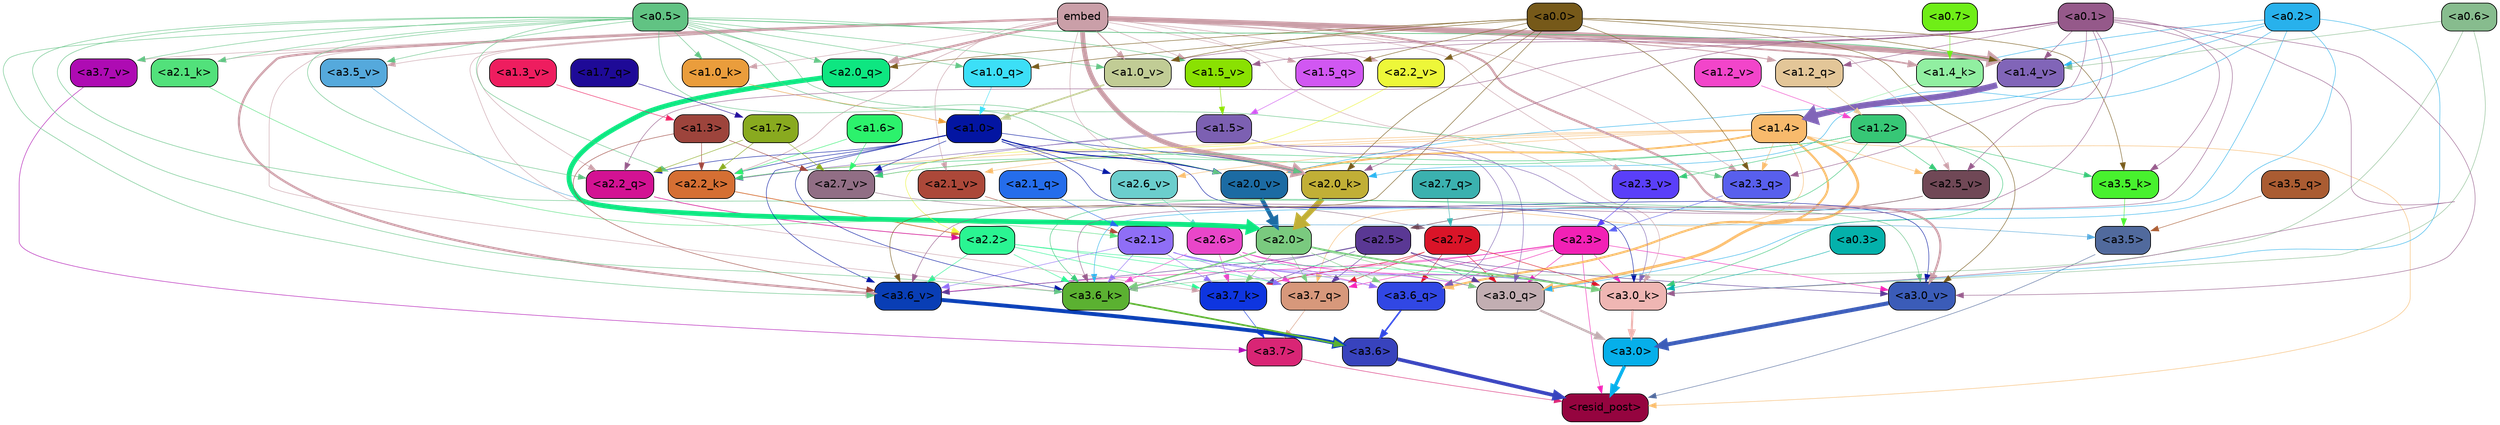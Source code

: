 strict digraph "" {
	graph [bgcolor=transparent,
		layout=dot,
		overlap=false,
		splines=true
	];
	"<a3.7>"	[color=black,
		fillcolor="#d92575",
		fontname=Helvetica,
		shape=box,
		style="filled, rounded"];
	"<resid_post>"	[color=black,
		fillcolor="#95043f",
		fontname=Helvetica,
		shape=box,
		style="filled, rounded"];
	"<a3.7>" -> "<resid_post>"	[color="#d92575",
		penwidth=0.6];
	"<a3.6>"	[color=black,
		fillcolor="#3843bd",
		fontname=Helvetica,
		shape=box,
		style="filled, rounded"];
	"<a3.6>" -> "<resid_post>"	[color="#3843bd",
		penwidth=4.646730065345764];
	"<a3.5>"	[color=black,
		fillcolor="#516a9d",
		fontname=Helvetica,
		shape=box,
		style="filled, rounded"];
	"<a3.5>" -> "<resid_post>"	[color="#516a9d",
		penwidth=0.6];
	"<a3.0>"	[color=black,
		fillcolor="#06afea",
		fontname=Helvetica,
		shape=box,
		style="filled, rounded"];
	"<a3.0>" -> "<resid_post>"	[color="#06afea",
		penwidth=4.323132634162903];
	"<a2.3>"	[color=black,
		fillcolor="#f221b5",
		fontname=Helvetica,
		shape=box,
		style="filled, rounded"];
	"<a2.3>" -> "<resid_post>"	[color="#f221b5",
		penwidth=0.6];
	"<a3.7_q>"	[color=black,
		fillcolor="#d7987b",
		fontname=Helvetica,
		shape=box,
		style="filled, rounded"];
	"<a2.3>" -> "<a3.7_q>"	[color="#f221b5",
		penwidth=0.6];
	"<a3.6_q>"	[color=black,
		fillcolor="#3147e4",
		fontname=Helvetica,
		shape=box,
		style="filled, rounded"];
	"<a2.3>" -> "<a3.6_q>"	[color="#f221b5",
		penwidth=0.6];
	"<a3.0_q>"	[color=black,
		fillcolor="#c2aeb2",
		fontname=Helvetica,
		shape=box,
		style="filled, rounded"];
	"<a2.3>" -> "<a3.0_q>"	[color="#f221b5",
		penwidth=0.6];
	"<a3.7_k>"	[color=black,
		fillcolor="#0e35e0",
		fontname=Helvetica,
		shape=box,
		style="filled, rounded"];
	"<a2.3>" -> "<a3.7_k>"	[color="#f221b5",
		penwidth=0.6];
	"<a3.0_k>"	[color=black,
		fillcolor="#efb6b3",
		fontname=Helvetica,
		shape=box,
		style="filled, rounded"];
	"<a2.3>" -> "<a3.0_k>"	[color="#f221b5",
		penwidth=0.6];
	"<a3.6_v>"	[color=black,
		fillcolor="#093eb5",
		fontname=Helvetica,
		shape=box,
		style="filled, rounded"];
	"<a2.3>" -> "<a3.6_v>"	[color="#f221b5",
		penwidth=0.6];
	"<a3.0_v>"	[color=black,
		fillcolor="#3b5cb8",
		fontname=Helvetica,
		shape=box,
		style="filled, rounded"];
	"<a2.3>" -> "<a3.0_v>"	[color="#f221b5",
		penwidth=0.6];
	"<a1.4>"	[color=black,
		fillcolor="#f8ba6c",
		fontname=Helvetica,
		shape=box,
		style="filled, rounded"];
	"<a1.4>" -> "<resid_post>"	[color="#f8ba6c",
		penwidth=0.6];
	"<a1.4>" -> "<a3.7_q>"	[color="#f8ba6c",
		penwidth=0.6];
	"<a1.4>" -> "<a3.6_q>"	[color="#f8ba6c",
		penwidth=2.700703263282776];
	"<a1.4>" -> "<a3.0_q>"	[color="#f8ba6c",
		penwidth=3.34255850315094];
	"<a2.3_q>"	[color=black,
		fillcolor="#585fed",
		fontname=Helvetica,
		shape=box,
		style="filled, rounded"];
	"<a1.4>" -> "<a2.3_q>"	[color="#f8ba6c",
		penwidth=0.6];
	"<a2.2_k>"	[color=black,
		fillcolor="#d56f33",
		fontname=Helvetica,
		shape=box,
		style="filled, rounded"];
	"<a1.4>" -> "<a2.2_k>"	[color="#f8ba6c",
		penwidth=0.6];
	"<a2.7_v>"	[color=black,
		fillcolor="#916e85",
		fontname=Helvetica,
		shape=box,
		style="filled, rounded"];
	"<a1.4>" -> "<a2.7_v>"	[color="#f8ba6c",
		penwidth=0.6];
	"<a2.6_v>"	[color=black,
		fillcolor="#6bcecd",
		fontname=Helvetica,
		shape=box,
		style="filled, rounded"];
	"<a1.4>" -> "<a2.6_v>"	[color="#f8ba6c",
		penwidth=0.6];
	"<a2.5_v>"	[color=black,
		fillcolor="#704856",
		fontname=Helvetica,
		shape=box,
		style="filled, rounded"];
	"<a1.4>" -> "<a2.5_v>"	[color="#f8ba6c",
		penwidth=0.6];
	"<a2.1_v>"	[color=black,
		fillcolor="#ac4839",
		fontname=Helvetica,
		shape=box,
		style="filled, rounded"];
	"<a1.4>" -> "<a2.1_v>"	[color="#f8ba6c",
		penwidth=0.6];
	"<a2.0_v>"	[color=black,
		fillcolor="#1c6ba3",
		fontname=Helvetica,
		shape=box,
		style="filled, rounded"];
	"<a1.4>" -> "<a2.0_v>"	[color="#f8ba6c",
		penwidth=2.387977123260498];
	"<a3.7_q>" -> "<a3.7>"	[color="#d7987b",
		penwidth=0.6];
	"<a3.6_q>" -> "<a3.6>"	[color="#3147e4",
		penwidth=2.03758105635643];
	"<a3.5_q>"	[color=black,
		fillcolor="#aa5c32",
		fontname=Helvetica,
		shape=box,
		style="filled, rounded"];
	"<a3.5_q>" -> "<a3.5>"	[color="#aa5c32",
		penwidth=0.6];
	"<a3.0_q>" -> "<a3.0>"	[color="#c2aeb2",
		penwidth=2.8638100624084473];
	"<a3.7_k>" -> "<a3.7>"	[color="#0e35e0",
		penwidth=0.6];
	"<a3.6_k>"	[color=black,
		fillcolor="#5bb131",
		fontname=Helvetica,
		shape=box,
		style="filled, rounded"];
	"<a3.6_k>" -> "<a3.6>"	[color="#5bb131",
		penwidth=2.174198240041733];
	"<a3.5_k>"	[color=black,
		fillcolor="#48f12e",
		fontname=Helvetica,
		shape=box,
		style="filled, rounded"];
	"<a3.5_k>" -> "<a3.5>"	[color="#48f12e",
		penwidth=0.6];
	"<a3.0_k>" -> "<a3.0>"	[color="#efb6b3",
		penwidth=2.6274144649505615];
	"<a3.7_v>"	[color=black,
		fillcolor="#ae0bb3",
		fontname=Helvetica,
		shape=box,
		style="filled, rounded"];
	"<a3.7_v>" -> "<a3.7>"	[color="#ae0bb3",
		penwidth=0.6];
	"<a3.6_v>" -> "<a3.6>"	[color="#093eb5",
		penwidth=5.002329230308533];
	"<a3.5_v>"	[color=black,
		fillcolor="#55a9dc",
		fontname=Helvetica,
		shape=box,
		style="filled, rounded"];
	"<a3.5_v>" -> "<a3.5>"	[color="#55a9dc",
		penwidth=0.6];
	"<a3.0_v>" -> "<a3.0>"	[color="#3b5cb8",
		penwidth=5.188832879066467];
	"<a2.7>"	[color=black,
		fillcolor="#da1428",
		fontname=Helvetica,
		shape=box,
		style="filled, rounded"];
	"<a2.7>" -> "<a3.7_q>"	[color="#da1428",
		penwidth=0.6];
	"<a2.7>" -> "<a3.6_q>"	[color="#da1428",
		penwidth=0.6];
	"<a2.7>" -> "<a3.0_q>"	[color="#da1428",
		penwidth=0.6];
	"<a2.7>" -> "<a3.7_k>"	[color="#da1428",
		penwidth=0.6];
	"<a2.7>" -> "<a3.0_k>"	[color="#da1428",
		penwidth=0.6];
	"<a2.6>"	[color=black,
		fillcolor="#e946c9",
		fontname=Helvetica,
		shape=box,
		style="filled, rounded"];
	"<a2.6>" -> "<a3.7_q>"	[color="#e946c9",
		penwidth=0.6];
	"<a2.6>" -> "<a3.6_q>"	[color="#e946c9",
		penwidth=0.6];
	"<a2.6>" -> "<a3.0_q>"	[color="#e946c9",
		penwidth=0.6];
	"<a2.6>" -> "<a3.7_k>"	[color="#e946c9",
		penwidth=0.6];
	"<a2.6>" -> "<a3.6_k>"	[color="#e946c9",
		penwidth=0.6];
	"<a2.6>" -> "<a3.0_k>"	[color="#e946c9",
		penwidth=0.6];
	"<a2.5>"	[color=black,
		fillcolor="#5a3894",
		fontname=Helvetica,
		shape=box,
		style="filled, rounded"];
	"<a2.5>" -> "<a3.7_q>"	[color="#5a3894",
		penwidth=0.6];
	"<a2.5>" -> "<a3.0_q>"	[color="#5a3894",
		penwidth=0.6];
	"<a2.5>" -> "<a3.7_k>"	[color="#5a3894",
		penwidth=0.6];
	"<a2.5>" -> "<a3.6_k>"	[color="#5a3894",
		penwidth=0.6];
	"<a2.5>" -> "<a3.0_k>"	[color="#5a3894",
		penwidth=0.6];
	"<a2.5>" -> "<a3.6_v>"	[color="#5a3894",
		penwidth=0.6];
	"<a2.5>" -> "<a3.0_v>"	[color="#5a3894",
		penwidth=0.6];
	"<a2.2>"	[color=black,
		fillcolor="#2af592",
		fontname=Helvetica,
		shape=box,
		style="filled, rounded"];
	"<a2.2>" -> "<a3.7_q>"	[color="#2af592",
		penwidth=0.6];
	"<a2.2>" -> "<a3.7_k>"	[color="#2af592",
		penwidth=0.6];
	"<a2.2>" -> "<a3.6_k>"	[color="#2af592",
		penwidth=0.6];
	"<a2.2>" -> "<a3.0_k>"	[color="#2af592",
		penwidth=0.6];
	"<a2.2>" -> "<a3.6_v>"	[color="#2af592",
		penwidth=0.6];
	"<a2.1>"	[color=black,
		fillcolor="#8f6ef6",
		fontname=Helvetica,
		shape=box,
		style="filled, rounded"];
	"<a2.1>" -> "<a3.7_q>"	[color="#8f6ef6",
		penwidth=0.6];
	"<a2.1>" -> "<a3.6_q>"	[color="#8f6ef6",
		penwidth=0.6];
	"<a2.1>" -> "<a3.0_q>"	[color="#8f6ef6",
		penwidth=0.6];
	"<a2.1>" -> "<a3.7_k>"	[color="#8f6ef6",
		penwidth=0.6];
	"<a2.1>" -> "<a3.6_k>"	[color="#8f6ef6",
		penwidth=0.6];
	"<a2.1>" -> "<a3.0_k>"	[color="#8f6ef6",
		penwidth=0.6];
	"<a2.1>" -> "<a3.6_v>"	[color="#8f6ef6",
		penwidth=0.6];
	"<a2.0>"	[color=black,
		fillcolor="#7aca7f",
		fontname=Helvetica,
		shape=box,
		style="filled, rounded"];
	"<a2.0>" -> "<a3.7_q>"	[color="#7aca7f",
		penwidth=0.6];
	"<a2.0>" -> "<a3.6_q>"	[color="#7aca7f",
		penwidth=0.6];
	"<a2.0>" -> "<a3.0_q>"	[color="#7aca7f",
		penwidth=0.6];
	"<a2.0>" -> "<a3.7_k>"	[color="#7aca7f",
		penwidth=0.6];
	"<a2.0>" -> "<a3.6_k>"	[color="#7aca7f",
		penwidth=1.6454488784074783];
	"<a2.0>" -> "<a3.0_k>"	[color="#7aca7f",
		penwidth=2.2218968719244003];
	"<a1.5>"	[color=black,
		fillcolor="#7c60b2",
		fontname=Helvetica,
		shape=box,
		style="filled, rounded"];
	"<a1.5>" -> "<a3.6_q>"	[color="#7c60b2",
		penwidth=0.6];
	"<a1.5>" -> "<a3.0_q>"	[color="#7c60b2",
		penwidth=0.6];
	"<a1.5>" -> "<a3.0_k>"	[color="#7c60b2",
		penwidth=0.6];
	"<a1.5>" -> "<a2.2_k>"	[color="#7c60b2",
		penwidth=0.6];
	"<a1.5>" -> "<a2.7_v>"	[color="#7c60b2",
		penwidth=0.6];
	"<a0.2>"	[color=black,
		fillcolor="#28b1ec",
		fontname=Helvetica,
		shape=box,
		style="filled, rounded"];
	"<a0.2>" -> "<a3.0_q>"	[color="#28b1ec",
		penwidth=0.6];
	"<a0.2>" -> "<a3.6_k>"	[color="#28b1ec",
		penwidth=0.6];
	"<a0.2>" -> "<a3.0_k>"	[color="#28b1ec",
		penwidth=0.6];
	"<a2.0_k>"	[color=black,
		fillcolor="#c1af36",
		fontname=Helvetica,
		shape=box,
		style="filled, rounded"];
	"<a0.2>" -> "<a2.0_k>"	[color="#28b1ec",
		penwidth=0.6];
	"<a0.2>" -> "<a2.0_v>"	[color="#28b1ec",
		penwidth=0.6];
	"<a1.4_k>"	[color=black,
		fillcolor="#91efa1",
		fontname=Helvetica,
		shape=box,
		style="filled, rounded"];
	"<a0.2>" -> "<a1.4_k>"	[color="#28b1ec",
		penwidth=0.6];
	"<a1.4_v>"	[color=black,
		fillcolor="#8165b8",
		fontname=Helvetica,
		shape=box,
		style="filled, rounded"];
	"<a0.2>" -> "<a1.4_v>"	[color="#28b1ec",
		penwidth=0.6];
	embed	[color=black,
		fillcolor="#ca9fa8",
		fontname=Helvetica,
		shape=box,
		style="filled, rounded"];
	embed -> "<a3.7_k>"	[color="#ca9fa8",
		penwidth=0.6];
	embed -> "<a3.6_k>"	[color="#ca9fa8",
		penwidth=0.6];
	embed -> "<a3.0_k>"	[color="#ca9fa8",
		penwidth=0.6];
	embed -> "<a3.7_v>"	[color="#ca9fa8",
		penwidth=0.6];
	embed -> "<a3.6_v>"	[color="#ca9fa8",
		penwidth=2.8301228284835815];
	embed -> "<a3.5_v>"	[color="#ca9fa8",
		penwidth=0.6];
	embed -> "<a3.0_v>"	[color="#ca9fa8",
		penwidth=2.7660785913467407];
	embed -> "<a2.3_q>"	[color="#ca9fa8",
		penwidth=0.6];
	"<a2.2_q>"	[color=black,
		fillcolor="#d31293",
		fontname=Helvetica,
		shape=box,
		style="filled, rounded"];
	embed -> "<a2.2_q>"	[color="#ca9fa8",
		penwidth=0.6];
	"<a2.0_q>"	[color=black,
		fillcolor="#0ee681",
		fontname=Helvetica,
		shape=box,
		style="filled, rounded"];
	embed -> "<a2.0_q>"	[color="#ca9fa8",
		penwidth=2.918822765350342];
	embed -> "<a2.2_k>"	[color="#ca9fa8",
		penwidth=0.7099294662475586];
	"<a2.1_k>"	[color=black,
		fillcolor="#52e17b",
		fontname=Helvetica,
		shape=box,
		style="filled, rounded"];
	embed -> "<a2.1_k>"	[color="#ca9fa8",
		penwidth=0.6];
	embed -> "<a2.0_k>"	[color="#ca9fa8",
		penwidth=6.075345039367676];
	embed -> "<a2.5_v>"	[color="#ca9fa8",
		penwidth=0.6];
	"<a2.3_v>"	[color=black,
		fillcolor="#5a3ff9",
		fontname=Helvetica,
		shape=box,
		style="filled, rounded"];
	embed -> "<a2.3_v>"	[color="#ca9fa8",
		penwidth=0.6];
	"<a2.2_v>"	[color=black,
		fillcolor="#edf739",
		fontname=Helvetica,
		shape=box,
		style="filled, rounded"];
	embed -> "<a2.2_v>"	[color="#ca9fa8",
		penwidth=0.6909599304199219];
	embed -> "<a2.1_v>"	[color="#ca9fa8",
		penwidth=0.6];
	embed -> "<a2.0_v>"	[color="#ca9fa8",
		penwidth=0.6];
	"<a1.5_q>"	[color=black,
		fillcolor="#d157f2",
		fontname=Helvetica,
		shape=box,
		style="filled, rounded"];
	embed -> "<a1.5_q>"	[color="#ca9fa8",
		penwidth=0.6];
	"<a1.2_q>"	[color=black,
		fillcolor="#e3c698",
		fontname=Helvetica,
		shape=box,
		style="filled, rounded"];
	embed -> "<a1.2_q>"	[color="#ca9fa8",
		penwidth=1.1075286865234375];
	embed -> "<a1.4_k>"	[color="#ca9fa8",
		penwidth=2.043105125427246];
	"<a1.0_k>"	[color=black,
		fillcolor="#ea9d3c",
		fontname=Helvetica,
		shape=box,
		style="filled, rounded"];
	embed -> "<a1.0_k>"	[color="#ca9fa8",
		penwidth=0.6];
	"<a1.5_v>"	[color=black,
		fillcolor="#8ae102",
		fontname=Helvetica,
		shape=box,
		style="filled, rounded"];
	embed -> "<a1.5_v>"	[color="#ca9fa8",
		penwidth=0.6];
	embed -> "<a1.4_v>"	[color="#ca9fa8",
		penwidth=6.46385931968689];
	"<a1.0_v>"	[color=black,
		fillcolor="#c1cc95",
		fontname=Helvetica,
		shape=box,
		style="filled, rounded"];
	embed -> "<a1.0_v>"	[color="#ca9fa8",
		penwidth=1.273291826248169];
	"<a1.2>"	[color=black,
		fillcolor="#37c776",
		fontname=Helvetica,
		shape=box,
		style="filled, rounded"];
	"<a1.2>" -> "<a3.6_k>"	[color="#37c776",
		penwidth=0.6];
	"<a1.2>" -> "<a3.5_k>"	[color="#37c776",
		penwidth=0.6];
	"<a1.2>" -> "<a3.0_k>"	[color="#37c776",
		penwidth=0.6];
	"<a1.2>" -> "<a2.2_k>"	[color="#37c776",
		penwidth=0.6];
	"<a1.2>" -> "<a2.7_v>"	[color="#37c776",
		penwidth=0.6];
	"<a1.2>" -> "<a2.5_v>"	[color="#37c776",
		penwidth=0.6];
	"<a1.2>" -> "<a2.3_v>"	[color="#37c776",
		penwidth=0.6];
	"<a1.0>"	[color=black,
		fillcolor="#0315a2",
		fontname=Helvetica,
		shape=box,
		style="filled, rounded"];
	"<a1.0>" -> "<a3.6_k>"	[color="#0315a2",
		penwidth=0.6];
	"<a1.0>" -> "<a3.0_k>"	[color="#0315a2",
		penwidth=0.6];
	"<a1.0>" -> "<a3.6_v>"	[color="#0315a2",
		penwidth=0.6];
	"<a1.0>" -> "<a3.0_v>"	[color="#0315a2",
		penwidth=0.6];
	"<a1.0>" -> "<a2.2_q>"	[color="#0315a2",
		penwidth=0.6];
	"<a1.0>" -> "<a2.2_k>"	[color="#0315a2",
		penwidth=0.6];
	"<a1.0>" -> "<a2.0_k>"	[color="#0315a2",
		penwidth=0.6];
	"<a1.0>" -> "<a2.7_v>"	[color="#0315a2",
		penwidth=0.6];
	"<a1.0>" -> "<a2.6_v>"	[color="#0315a2",
		penwidth=0.6];
	"<a1.0>" -> "<a2.0_v>"	[color="#0315a2",
		penwidth=1.2435333728790283];
	"<a0.6>"	[color=black,
		fillcolor="#87bc8e",
		fontname=Helvetica,
		shape=box,
		style="filled, rounded"];
	"<a0.6>" -> "<a3.6_k>"	[color="#87bc8e",
		penwidth=0.6];
	"<a0.6>" -> "<a3.0_k>"	[color="#87bc8e",
		penwidth=0.6];
	"<a0.6>" -> "<a1.4_v>"	[color="#87bc8e",
		penwidth=0.6];
	"<a0.5>"	[color=black,
		fillcolor="#61c383",
		fontname=Helvetica,
		shape=box,
		style="filled, rounded"];
	"<a0.5>" -> "<a3.6_k>"	[color="#61c383",
		penwidth=0.6];
	"<a0.5>" -> "<a3.7_v>"	[color="#61c383",
		penwidth=0.6];
	"<a0.5>" -> "<a3.6_v>"	[color="#61c383",
		penwidth=0.6];
	"<a0.5>" -> "<a3.5_v>"	[color="#61c383",
		penwidth=0.6];
	"<a0.5>" -> "<a3.0_v>"	[color="#61c383",
		penwidth=0.6124261617660522];
	"<a0.5>" -> "<a2.3_q>"	[color="#61c383",
		penwidth=0.6];
	"<a0.5>" -> "<a2.2_q>"	[color="#61c383",
		penwidth=0.6];
	"<a0.5>" -> "<a2.0_q>"	[color="#61c383",
		penwidth=0.6];
	"<a0.5>" -> "<a2.2_k>"	[color="#61c383",
		penwidth=0.6];
	"<a0.5>" -> "<a2.1_k>"	[color="#61c383",
		penwidth=0.6];
	"<a0.5>" -> "<a2.0_k>"	[color="#61c383",
		penwidth=0.6112704277038574];
	"<a0.5>" -> "<a2.0_v>"	[color="#61c383",
		penwidth=0.6];
	"<a1.0_q>"	[color=black,
		fillcolor="#3cdff7",
		fontname=Helvetica,
		shape=box,
		style="filled, rounded"];
	"<a0.5>" -> "<a1.0_q>"	[color="#61c383",
		penwidth=0.6];
	"<a0.5>" -> "<a1.0_k>"	[color="#61c383",
		penwidth=0.6];
	"<a0.5>" -> "<a1.5_v>"	[color="#61c383",
		penwidth=0.6];
	"<a0.5>" -> "<a1.4_v>"	[color="#61c383",
		penwidth=0.9145197868347168];
	"<a0.5>" -> "<a1.0_v>"	[color="#61c383",
		penwidth=0.6];
	"<a0.1>"	[color=black,
		fillcolor="#95598a",
		fontname=Helvetica,
		shape=box,
		style="filled, rounded"];
	"<a0.1>" -> "<a3.6_k>"	[color="#95598a",
		penwidth=0.6];
	"<a0.1>" -> "<a3.5_k>"	[color="#95598a",
		penwidth=0.6];
	"<a0.1>" -> "<a3.0_k>"	[color="#95598a",
		penwidth=0.6];
	"<a0.1>" -> "<a3.6_v>"	[color="#95598a",
		penwidth=0.6];
	"<a0.1>" -> "<a3.0_v>"	[color="#95598a",
		penwidth=0.6];
	"<a0.1>" -> "<a2.3_q>"	[color="#95598a",
		penwidth=0.6];
	"<a0.1>" -> "<a2.2_q>"	[color="#95598a",
		penwidth=0.6];
	"<a0.1>" -> "<a2.0_k>"	[color="#95598a",
		penwidth=0.6];
	"<a0.1>" -> "<a2.5_v>"	[color="#95598a",
		penwidth=0.6];
	"<a0.1>" -> "<a1.2_q>"	[color="#95598a",
		penwidth=0.6];
	"<a0.1>" -> "<a1.5_v>"	[color="#95598a",
		penwidth=0.6];
	"<a0.1>" -> "<a1.4_v>"	[color="#95598a",
		penwidth=0.6];
	"<a0.1>" -> "<a1.0_v>"	[color="#95598a",
		penwidth=0.6];
	"<a0.0>"	[color=black,
		fillcolor="#765919",
		fontname=Helvetica,
		shape=box,
		style="filled, rounded"];
	"<a0.0>" -> "<a3.5_k>"	[color="#765919",
		penwidth=0.6];
	"<a0.0>" -> "<a3.6_v>"	[color="#765919",
		penwidth=0.6];
	"<a0.0>" -> "<a3.0_v>"	[color="#765919",
		penwidth=0.6];
	"<a0.0>" -> "<a2.3_q>"	[color="#765919",
		penwidth=0.6];
	"<a0.0>" -> "<a2.0_q>"	[color="#765919",
		penwidth=0.6];
	"<a0.0>" -> "<a2.0_k>"	[color="#765919",
		penwidth=0.6];
	"<a0.0>" -> "<a2.2_v>"	[color="#765919",
		penwidth=0.6];
	"<a0.0>" -> "<a1.5_q>"	[color="#765919",
		penwidth=0.6];
	"<a0.0>" -> "<a1.0_q>"	[color="#765919",
		penwidth=0.6];
	"<a0.0>" -> "<a1.4_v>"	[color="#765919",
		penwidth=0.6];
	"<a0.0>" -> "<a1.0_v>"	[color="#765919",
		penwidth=0.6];
	"<a0.3>"	[color=black,
		fillcolor="#04b1ab",
		fontname=Helvetica,
		shape=box,
		style="filled, rounded"];
	"<a0.3>" -> "<a3.0_k>"	[color="#04b1ab",
		penwidth=0.6];
	"<a1.3>"	[color=black,
		fillcolor="#9d443c",
		fontname=Helvetica,
		shape=box,
		style="filled, rounded"];
	"<a1.3>" -> "<a3.6_v>"	[color="#9d443c",
		penwidth=0.6];
	"<a1.3>" -> "<a2.2_k>"	[color="#9d443c",
		penwidth=0.6];
	"<a1.3>" -> "<a2.7_v>"	[color="#9d443c",
		penwidth=0.6];
	"<a2.7_q>"	[color=black,
		fillcolor="#3bb1af",
		fontname=Helvetica,
		shape=box,
		style="filled, rounded"];
	"<a2.7_q>" -> "<a2.7>"	[color="#3bb1af",
		penwidth=0.6];
	"<a2.3_q>" -> "<a2.3>"	[color="#585fed",
		penwidth=0.6];
	"<a2.2_q>" -> "<a2.2>"	[color="#d31293",
		penwidth=0.8114519119262695];
	"<a2.1_q>"	[color=black,
		fillcolor="#256deb",
		fontname=Helvetica,
		shape=box,
		style="filled, rounded"];
	"<a2.1_q>" -> "<a2.1>"	[color="#256deb",
		penwidth=0.6];
	"<a2.0_q>" -> "<a2.0>"	[color="#0ee681",
		penwidth=6.2323237657547];
	"<a2.2_k>" -> "<a2.2>"	[color="#d56f33",
		penwidth=0.9331893920898438];
	"<a2.1_k>" -> "<a2.1>"	[color="#52e17b",
		penwidth=0.6];
	"<a2.0_k>" -> "<a2.0>"	[color="#c1af36",
		penwidth=7.158664226531982];
	"<a2.7_v>" -> "<a2.7>"	[color="#916e85",
		penwidth=0.6];
	"<a2.6_v>" -> "<a2.6>"	[color="#6bcecd",
		penwidth=0.6];
	"<a2.5_v>" -> "<a2.5>"	[color="#704856",
		penwidth=0.6657319068908691];
	"<a2.3_v>" -> "<a2.3>"	[color="#5a3ff9",
		penwidth=0.6];
	"<a2.2_v>" -> "<a2.2>"	[color="#edf739",
		penwidth=0.6];
	"<a2.1_v>" -> "<a2.1>"	[color="#ac4839",
		penwidth=0.6];
	"<a2.0_v>" -> "<a2.0>"	[color="#1c6ba3",
		penwidth=5.380099236965179];
	"<a1.7>"	[color=black,
		fillcolor="#89aa1f",
		fontname=Helvetica,
		shape=box,
		style="filled, rounded"];
	"<a1.7>" -> "<a2.2_q>"	[color="#89aa1f",
		penwidth=0.6];
	"<a1.7>" -> "<a2.2_k>"	[color="#89aa1f",
		penwidth=0.6];
	"<a1.7>" -> "<a2.7_v>"	[color="#89aa1f",
		penwidth=0.6];
	"<a1.6>"	[color=black,
		fillcolor="#2cf26c",
		fontname=Helvetica,
		shape=box,
		style="filled, rounded"];
	"<a1.6>" -> "<a2.2_k>"	[color="#2cf26c",
		penwidth=0.6];
	"<a1.6>" -> "<a2.7_v>"	[color="#2cf26c",
		penwidth=0.6];
	"<a1.7_q>"	[color=black,
		fillcolor="#1e0a97",
		fontname=Helvetica,
		shape=box,
		style="filled, rounded"];
	"<a1.7_q>" -> "<a1.7>"	[color="#1e0a97",
		penwidth=0.6];
	"<a1.5_q>" -> "<a1.5>"	[color="#d157f2",
		penwidth=0.6];
	"<a1.2_q>" -> "<a1.2>"	[color="#e3c698",
		penwidth=0.6965713500976562];
	"<a1.0_q>" -> "<a1.0>"	[color="#3cdff7",
		penwidth=0.6];
	"<a1.4_k>" -> "<a1.4>"	[color="#91efa1",
		penwidth=0.6];
	"<a1.0_k>" -> "<a1.0>"	[color="#ea9d3c",
		penwidth=0.6];
	"<a1.5_v>" -> "<a1.5>"	[color="#8ae102",
		penwidth=0.6];
	"<a1.4_v>" -> "<a1.4>"	[color="#8165b8",
		penwidth=7.649995803833008];
	"<a1.3_v>"	[color=black,
		fillcolor="#ee1d5f",
		fontname=Helvetica,
		shape=box,
		style="filled, rounded"];
	"<a1.3_v>" -> "<a1.3>"	[color="#ee1d5f",
		penwidth=0.6];
	"<a1.2_v>"	[color=black,
		fillcolor="#f245ca",
		fontname=Helvetica,
		shape=box,
		style="filled, rounded"];
	"<a1.2_v>" -> "<a1.2>"	[color="#f245ca",
		penwidth=0.6];
	"<a1.0_v>" -> "<a1.0>"	[color="#c1cc95",
		penwidth=2.050852060317993];
	"<a0.7>"	[color=black,
		fillcolor="#6fee17",
		fontname=Helvetica,
		shape=box,
		style="filled, rounded"];
	"<a0.7>" -> "<a1.4_k>"	[color="#6fee17",
		penwidth=0.6];
}
